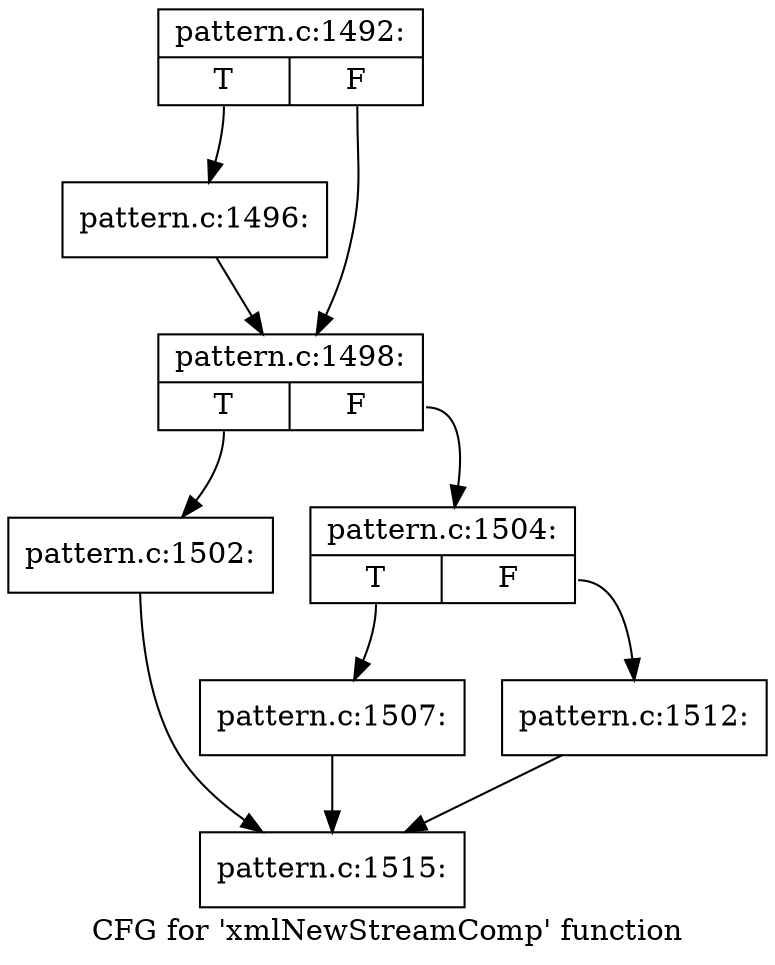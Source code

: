 digraph "CFG for 'xmlNewStreamComp' function" {
	label="CFG for 'xmlNewStreamComp' function";

	Node0x55c8a122a450 [shape=record,label="{pattern.c:1492:|{<s0>T|<s1>F}}"];
	Node0x55c8a122a450:s0 -> Node0x55c8a12407b0;
	Node0x55c8a122a450:s1 -> Node0x55c8a1240800;
	Node0x55c8a12407b0 [shape=record,label="{pattern.c:1496:}"];
	Node0x55c8a12407b0 -> Node0x55c8a1240800;
	Node0x55c8a1240800 [shape=record,label="{pattern.c:1498:|{<s0>T|<s1>F}}"];
	Node0x55c8a1240800:s0 -> Node0x55c8a1240f20;
	Node0x55c8a1240800:s1 -> Node0x55c8a1240f70;
	Node0x55c8a1240f20 [shape=record,label="{pattern.c:1502:}"];
	Node0x55c8a1240f20 -> Node0x55c8a122a4a0;
	Node0x55c8a1240f70 [shape=record,label="{pattern.c:1504:|{<s0>T|<s1>F}}"];
	Node0x55c8a1240f70:s0 -> Node0x55c8a1241c00;
	Node0x55c8a1240f70:s1 -> Node0x55c8a1241c50;
	Node0x55c8a1241c00 [shape=record,label="{pattern.c:1507:}"];
	Node0x55c8a1241c00 -> Node0x55c8a122a4a0;
	Node0x55c8a1241c50 [shape=record,label="{pattern.c:1512:}"];
	Node0x55c8a1241c50 -> Node0x55c8a122a4a0;
	Node0x55c8a122a4a0 [shape=record,label="{pattern.c:1515:}"];
}
